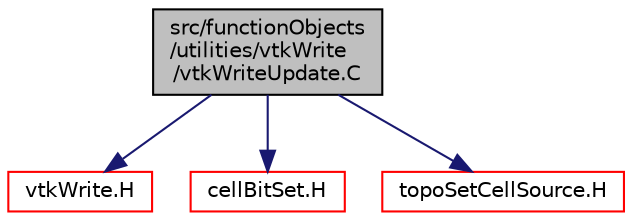 digraph "src/functionObjects/utilities/vtkWrite/vtkWriteUpdate.C"
{
  bgcolor="transparent";
  edge [fontname="Helvetica",fontsize="10",labelfontname="Helvetica",labelfontsize="10"];
  node [fontname="Helvetica",fontsize="10",shape=record];
  Node1 [label="src/functionObjects\l/utilities/vtkWrite\l/vtkWriteUpdate.C",height=0.2,width=0.4,color="black", fillcolor="grey75", style="filled" fontcolor="black"];
  Node1 -> Node2 [color="midnightblue",fontsize="10",style="solid",fontname="Helvetica"];
  Node2 [label="vtkWrite.H",height=0.2,width=0.4,color="red",URL="$vtkWrite_8H.html"];
  Node1 -> Node3 [color="midnightblue",fontsize="10",style="solid",fontname="Helvetica"];
  Node3 [label="cellBitSet.H",height=0.2,width=0.4,color="red",URL="$cellBitSet_8H.html"];
  Node1 -> Node4 [color="midnightblue",fontsize="10",style="solid",fontname="Helvetica"];
  Node4 [label="topoSetCellSource.H",height=0.2,width=0.4,color="red",URL="$topoSetCellSource_8H.html"];
}

